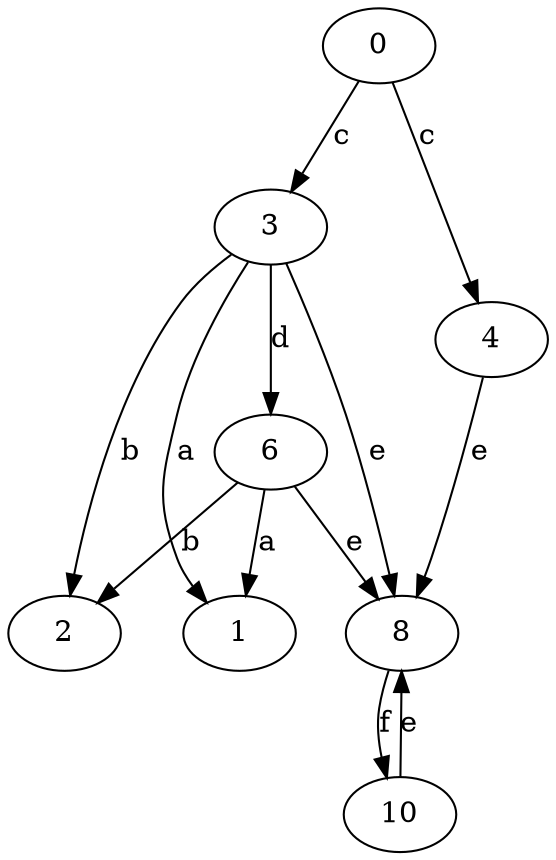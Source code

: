 strict digraph  {
0;
1;
2;
3;
4;
6;
8;
10;
0 -> 3  [label=c];
0 -> 4  [label=c];
3 -> 1  [label=a];
3 -> 2  [label=b];
3 -> 6  [label=d];
3 -> 8  [label=e];
4 -> 8  [label=e];
6 -> 1  [label=a];
6 -> 2  [label=b];
6 -> 8  [label=e];
8 -> 10  [label=f];
10 -> 8  [label=e];
}
